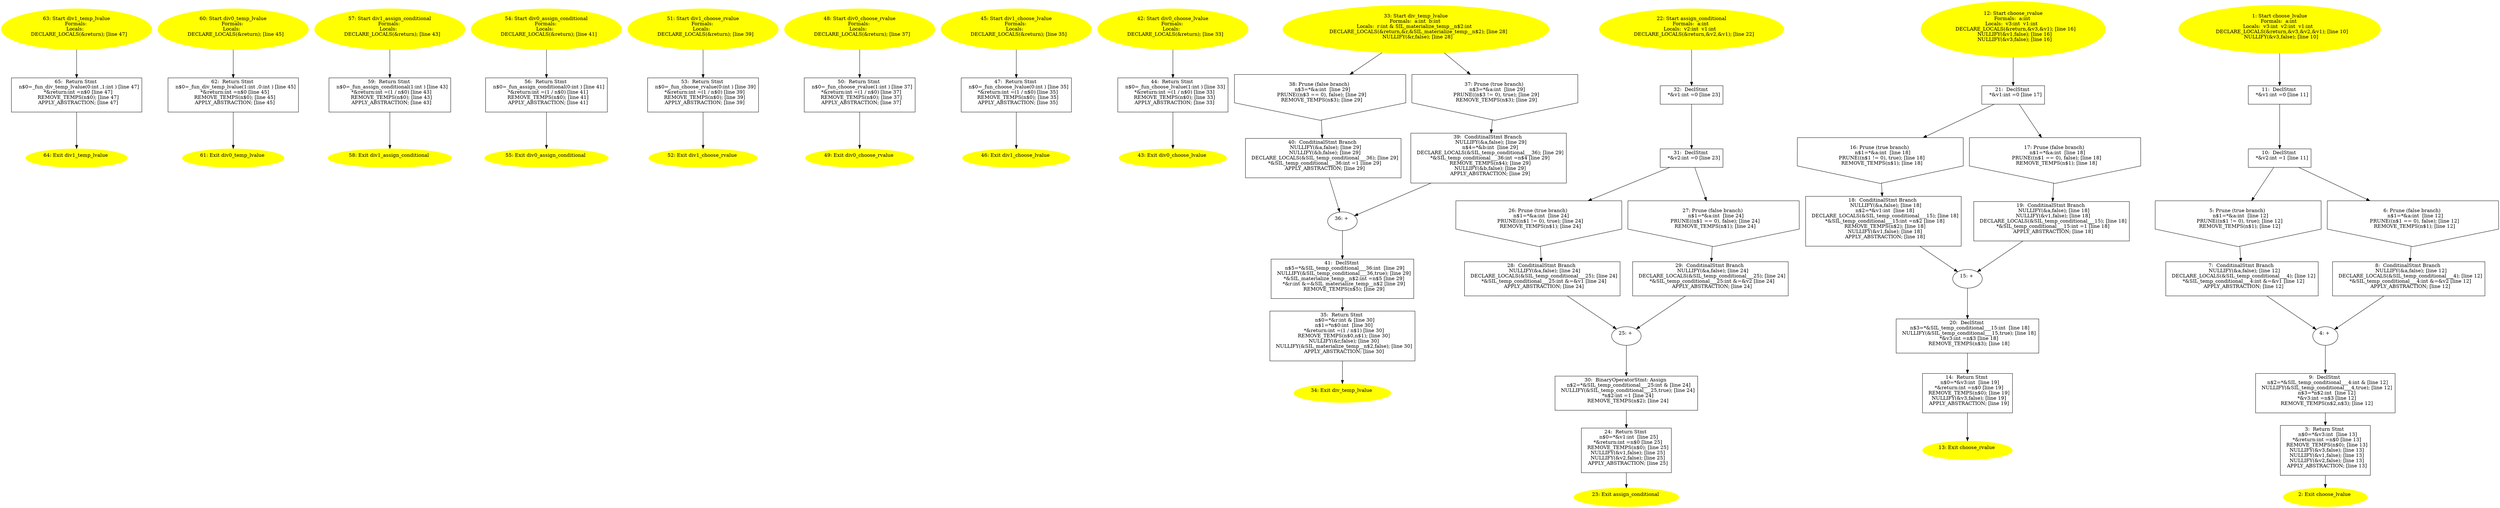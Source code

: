 digraph iCFG {
65 [label="65:  Return Stmt \n   n$0=_fun_div_temp_lvalue(0:int ,1:int ) [line 47]\n  *&return:int =n$0 [line 47]\n  REMOVE_TEMPS(n$0); [line 47]\n  APPLY_ABSTRACTION; [line 47]\n " shape="box"]
	

	 65 -> 64 ;
64 [label="64: Exit div1_temp_lvalue \n  " color=yellow style=filled]
	

63 [label="63: Start div1_temp_lvalue\nFormals: \nLocals:  \n   DECLARE_LOCALS(&return); [line 47]\n " color=yellow style=filled]
	

	 63 -> 65 ;
62 [label="62:  Return Stmt \n   n$0=_fun_div_temp_lvalue(1:int ,0:int ) [line 45]\n  *&return:int =n$0 [line 45]\n  REMOVE_TEMPS(n$0); [line 45]\n  APPLY_ABSTRACTION; [line 45]\n " shape="box"]
	

	 62 -> 61 ;
61 [label="61: Exit div0_temp_lvalue \n  " color=yellow style=filled]
	

60 [label="60: Start div0_temp_lvalue\nFormals: \nLocals:  \n   DECLARE_LOCALS(&return); [line 45]\n " color=yellow style=filled]
	

	 60 -> 62 ;
59 [label="59:  Return Stmt \n   n$0=_fun_assign_conditional(1:int ) [line 43]\n  *&return:int =(1 / n$0) [line 43]\n  REMOVE_TEMPS(n$0); [line 43]\n  APPLY_ABSTRACTION; [line 43]\n " shape="box"]
	

	 59 -> 58 ;
58 [label="58: Exit div1_assign_conditional \n  " color=yellow style=filled]
	

57 [label="57: Start div1_assign_conditional\nFormals: \nLocals:  \n   DECLARE_LOCALS(&return); [line 43]\n " color=yellow style=filled]
	

	 57 -> 59 ;
56 [label="56:  Return Stmt \n   n$0=_fun_assign_conditional(0:int ) [line 41]\n  *&return:int =(1 / n$0) [line 41]\n  REMOVE_TEMPS(n$0); [line 41]\n  APPLY_ABSTRACTION; [line 41]\n " shape="box"]
	

	 56 -> 55 ;
55 [label="55: Exit div0_assign_conditional \n  " color=yellow style=filled]
	

54 [label="54: Start div0_assign_conditional\nFormals: \nLocals:  \n   DECLARE_LOCALS(&return); [line 41]\n " color=yellow style=filled]
	

	 54 -> 56 ;
53 [label="53:  Return Stmt \n   n$0=_fun_choose_rvalue(0:int ) [line 39]\n  *&return:int =(1 / n$0) [line 39]\n  REMOVE_TEMPS(n$0); [line 39]\n  APPLY_ABSTRACTION; [line 39]\n " shape="box"]
	

	 53 -> 52 ;
52 [label="52: Exit div1_choose_rvalue \n  " color=yellow style=filled]
	

51 [label="51: Start div1_choose_rvalue\nFormals: \nLocals:  \n   DECLARE_LOCALS(&return); [line 39]\n " color=yellow style=filled]
	

	 51 -> 53 ;
50 [label="50:  Return Stmt \n   n$0=_fun_choose_rvalue(1:int ) [line 37]\n  *&return:int =(1 / n$0) [line 37]\n  REMOVE_TEMPS(n$0); [line 37]\n  APPLY_ABSTRACTION; [line 37]\n " shape="box"]
	

	 50 -> 49 ;
49 [label="49: Exit div0_choose_rvalue \n  " color=yellow style=filled]
	

48 [label="48: Start div0_choose_rvalue\nFormals: \nLocals:  \n   DECLARE_LOCALS(&return); [line 37]\n " color=yellow style=filled]
	

	 48 -> 50 ;
47 [label="47:  Return Stmt \n   n$0=_fun_choose_lvalue(0:int ) [line 35]\n  *&return:int =(1 / n$0) [line 35]\n  REMOVE_TEMPS(n$0); [line 35]\n  APPLY_ABSTRACTION; [line 35]\n " shape="box"]
	

	 47 -> 46 ;
46 [label="46: Exit div1_choose_lvalue \n  " color=yellow style=filled]
	

45 [label="45: Start div1_choose_lvalue\nFormals: \nLocals:  \n   DECLARE_LOCALS(&return); [line 35]\n " color=yellow style=filled]
	

	 45 -> 47 ;
44 [label="44:  Return Stmt \n   n$0=_fun_choose_lvalue(1:int ) [line 33]\n  *&return:int =(1 / n$0) [line 33]\n  REMOVE_TEMPS(n$0); [line 33]\n  APPLY_ABSTRACTION; [line 33]\n " shape="box"]
	

	 44 -> 43 ;
43 [label="43: Exit div0_choose_lvalue \n  " color=yellow style=filled]
	

42 [label="42: Start div0_choose_lvalue\nFormals: \nLocals:  \n   DECLARE_LOCALS(&return); [line 33]\n " color=yellow style=filled]
	

	 42 -> 44 ;
41 [label="41:  DeclStmt \n   n$5=*&SIL_temp_conditional___36:int  [line 29]\n  NULLIFY(&SIL_temp_conditional___36,true); [line 29]\n  *&SIL_materialize_temp__n$2:int =n$5 [line 29]\n  *&r:int &=&SIL_materialize_temp__n$2 [line 29]\n  REMOVE_TEMPS(n$5); [line 29]\n " shape="box"]
	

	 41 -> 35 ;
40 [label="40:  ConditinalStmt Branch \n   NULLIFY(&a,false); [line 29]\n  NULLIFY(&b,false); [line 29]\n  DECLARE_LOCALS(&SIL_temp_conditional___36); [line 29]\n  *&SIL_temp_conditional___36:int =1 [line 29]\n  APPLY_ABSTRACTION; [line 29]\n " shape="box"]
	

	 40 -> 36 ;
39 [label="39:  ConditinalStmt Branch \n   NULLIFY(&a,false); [line 29]\n  n$4=*&b:int  [line 29]\n  DECLARE_LOCALS(&SIL_temp_conditional___36); [line 29]\n  *&SIL_temp_conditional___36:int =n$4 [line 29]\n  REMOVE_TEMPS(n$4); [line 29]\n  NULLIFY(&b,false); [line 29]\n  APPLY_ABSTRACTION; [line 29]\n " shape="box"]
	

	 39 -> 36 ;
38 [label="38: Prune (false branch) \n   n$3=*&a:int  [line 29]\n  PRUNE((n$3 == 0), false); [line 29]\n  REMOVE_TEMPS(n$3); [line 29]\n " shape="invhouse"]
	

	 38 -> 40 ;
37 [label="37: Prune (true branch) \n   n$3=*&a:int  [line 29]\n  PRUNE((n$3 != 0), true); [line 29]\n  REMOVE_TEMPS(n$3); [line 29]\n " shape="invhouse"]
	

	 37 -> 39 ;
36 [label="36: + \n  " ]
	

	 36 -> 41 ;
35 [label="35:  Return Stmt \n   n$0=*&r:int & [line 30]\n  n$1=*n$0:int  [line 30]\n  *&return:int =(1 / n$1) [line 30]\n  REMOVE_TEMPS(n$0,n$1); [line 30]\n  NULLIFY(&r,false); [line 30]\n  NULLIFY(&SIL_materialize_temp__n$2,false); [line 30]\n  APPLY_ABSTRACTION; [line 30]\n " shape="box"]
	

	 35 -> 34 ;
34 [label="34: Exit div_temp_lvalue \n  " color=yellow style=filled]
	

33 [label="33: Start div_temp_lvalue\nFormals:  a:int  b:int \nLocals:  r:int & SIL_materialize_temp__n$2:int  \n   DECLARE_LOCALS(&return,&r,&SIL_materialize_temp__n$2); [line 28]\n  NULLIFY(&r,false); [line 28]\n " color=yellow style=filled]
	

	 33 -> 37 ;
	 33 -> 38 ;
32 [label="32:  DeclStmt \n   *&v1:int =0 [line 23]\n " shape="box"]
	

	 32 -> 31 ;
31 [label="31:  DeclStmt \n   *&v2:int =0 [line 23]\n " shape="box"]
	

	 31 -> 26 ;
	 31 -> 27 ;
30 [label="30:  BinaryOperatorStmt: Assign \n   n$2=*&SIL_temp_conditional___25:int & [line 24]\n  NULLIFY(&SIL_temp_conditional___25,true); [line 24]\n  *n$2:int =1 [line 24]\n  REMOVE_TEMPS(n$2); [line 24]\n " shape="box"]
	

	 30 -> 24 ;
29 [label="29:  ConditinalStmt Branch \n   NULLIFY(&a,false); [line 24]\n  DECLARE_LOCALS(&SIL_temp_conditional___25); [line 24]\n  *&SIL_temp_conditional___25:int &=&v2 [line 24]\n  APPLY_ABSTRACTION; [line 24]\n " shape="box"]
	

	 29 -> 25 ;
28 [label="28:  ConditinalStmt Branch \n   NULLIFY(&a,false); [line 24]\n  DECLARE_LOCALS(&SIL_temp_conditional___25); [line 24]\n  *&SIL_temp_conditional___25:int &=&v1 [line 24]\n  APPLY_ABSTRACTION; [line 24]\n " shape="box"]
	

	 28 -> 25 ;
27 [label="27: Prune (false branch) \n   n$1=*&a:int  [line 24]\n  PRUNE((n$1 == 0), false); [line 24]\n  REMOVE_TEMPS(n$1); [line 24]\n " shape="invhouse"]
	

	 27 -> 29 ;
26 [label="26: Prune (true branch) \n   n$1=*&a:int  [line 24]\n  PRUNE((n$1 != 0), true); [line 24]\n  REMOVE_TEMPS(n$1); [line 24]\n " shape="invhouse"]
	

	 26 -> 28 ;
25 [label="25: + \n  " ]
	

	 25 -> 30 ;
24 [label="24:  Return Stmt \n   n$0=*&v1:int  [line 25]\n  *&return:int =n$0 [line 25]\n  REMOVE_TEMPS(n$0); [line 25]\n  NULLIFY(&v1,false); [line 25]\n  NULLIFY(&v2,false); [line 25]\n  APPLY_ABSTRACTION; [line 25]\n " shape="box"]
	

	 24 -> 23 ;
23 [label="23: Exit assign_conditional \n  " color=yellow style=filled]
	

22 [label="22: Start assign_conditional\nFormals:  a:int \nLocals:  v2:int  v1:int  \n   DECLARE_LOCALS(&return,&v2,&v1); [line 22]\n " color=yellow style=filled]
	

	 22 -> 32 ;
21 [label="21:  DeclStmt \n   *&v1:int =0 [line 17]\n " shape="box"]
	

	 21 -> 16 ;
	 21 -> 17 ;
20 [label="20:  DeclStmt \n   n$3=*&SIL_temp_conditional___15:int  [line 18]\n  NULLIFY(&SIL_temp_conditional___15,true); [line 18]\n  *&v3:int =n$3 [line 18]\n  REMOVE_TEMPS(n$3); [line 18]\n " shape="box"]
	

	 20 -> 14 ;
19 [label="19:  ConditinalStmt Branch \n   NULLIFY(&a,false); [line 18]\n  NULLIFY(&v1,false); [line 18]\n  DECLARE_LOCALS(&SIL_temp_conditional___15); [line 18]\n  *&SIL_temp_conditional___15:int =1 [line 18]\n  APPLY_ABSTRACTION; [line 18]\n " shape="box"]
	

	 19 -> 15 ;
18 [label="18:  ConditinalStmt Branch \n   NULLIFY(&a,false); [line 18]\n  n$2=*&v1:int  [line 18]\n  DECLARE_LOCALS(&SIL_temp_conditional___15); [line 18]\n  *&SIL_temp_conditional___15:int =n$2 [line 18]\n  REMOVE_TEMPS(n$2); [line 18]\n  NULLIFY(&v1,false); [line 18]\n  APPLY_ABSTRACTION; [line 18]\n " shape="box"]
	

	 18 -> 15 ;
17 [label="17: Prune (false branch) \n   n$1=*&a:int  [line 18]\n  PRUNE((n$1 == 0), false); [line 18]\n  REMOVE_TEMPS(n$1); [line 18]\n " shape="invhouse"]
	

	 17 -> 19 ;
16 [label="16: Prune (true branch) \n   n$1=*&a:int  [line 18]\n  PRUNE((n$1 != 0), true); [line 18]\n  REMOVE_TEMPS(n$1); [line 18]\n " shape="invhouse"]
	

	 16 -> 18 ;
15 [label="15: + \n  " ]
	

	 15 -> 20 ;
14 [label="14:  Return Stmt \n   n$0=*&v3:int  [line 19]\n  *&return:int =n$0 [line 19]\n  REMOVE_TEMPS(n$0); [line 19]\n  NULLIFY(&v3,false); [line 19]\n  APPLY_ABSTRACTION; [line 19]\n " shape="box"]
	

	 14 -> 13 ;
13 [label="13: Exit choose_rvalue \n  " color=yellow style=filled]
	

12 [label="12: Start choose_rvalue\nFormals:  a:int \nLocals:  v3:int  v1:int  \n   DECLARE_LOCALS(&return,&v3,&v1); [line 16]\n  NULLIFY(&v1,false); [line 16]\n  NULLIFY(&v3,false); [line 16]\n " color=yellow style=filled]
	

	 12 -> 21 ;
11 [label="11:  DeclStmt \n   *&v1:int =0 [line 11]\n " shape="box"]
	

	 11 -> 10 ;
10 [label="10:  DeclStmt \n   *&v2:int =1 [line 11]\n " shape="box"]
	

	 10 -> 5 ;
	 10 -> 6 ;
9 [label="9:  DeclStmt \n   n$2=*&SIL_temp_conditional___4:int & [line 12]\n  NULLIFY(&SIL_temp_conditional___4,true); [line 12]\n  n$3=*n$2:int  [line 12]\n  *&v3:int =n$3 [line 12]\n  REMOVE_TEMPS(n$2,n$3); [line 12]\n " shape="box"]
	

	 9 -> 3 ;
8 [label="8:  ConditinalStmt Branch \n   NULLIFY(&a,false); [line 12]\n  DECLARE_LOCALS(&SIL_temp_conditional___4); [line 12]\n  *&SIL_temp_conditional___4:int &=&v2 [line 12]\n  APPLY_ABSTRACTION; [line 12]\n " shape="box"]
	

	 8 -> 4 ;
7 [label="7:  ConditinalStmt Branch \n   NULLIFY(&a,false); [line 12]\n  DECLARE_LOCALS(&SIL_temp_conditional___4); [line 12]\n  *&SIL_temp_conditional___4:int &=&v1 [line 12]\n  APPLY_ABSTRACTION; [line 12]\n " shape="box"]
	

	 7 -> 4 ;
6 [label="6: Prune (false branch) \n   n$1=*&a:int  [line 12]\n  PRUNE((n$1 == 0), false); [line 12]\n  REMOVE_TEMPS(n$1); [line 12]\n " shape="invhouse"]
	

	 6 -> 8 ;
5 [label="5: Prune (true branch) \n   n$1=*&a:int  [line 12]\n  PRUNE((n$1 != 0), true); [line 12]\n  REMOVE_TEMPS(n$1); [line 12]\n " shape="invhouse"]
	

	 5 -> 7 ;
4 [label="4: + \n  " ]
	

	 4 -> 9 ;
3 [label="3:  Return Stmt \n   n$0=*&v3:int  [line 13]\n  *&return:int =n$0 [line 13]\n  REMOVE_TEMPS(n$0); [line 13]\n  NULLIFY(&v3,false); [line 13]\n  NULLIFY(&v1,false); [line 13]\n  NULLIFY(&v2,false); [line 13]\n  APPLY_ABSTRACTION; [line 13]\n " shape="box"]
	

	 3 -> 2 ;
2 [label="2: Exit choose_lvalue \n  " color=yellow style=filled]
	

1 [label="1: Start choose_lvalue\nFormals:  a:int \nLocals:  v3:int  v2:int  v1:int  \n   DECLARE_LOCALS(&return,&v3,&v2,&v1); [line 10]\n  NULLIFY(&v3,false); [line 10]\n " color=yellow style=filled]
	

	 1 -> 11 ;
}
